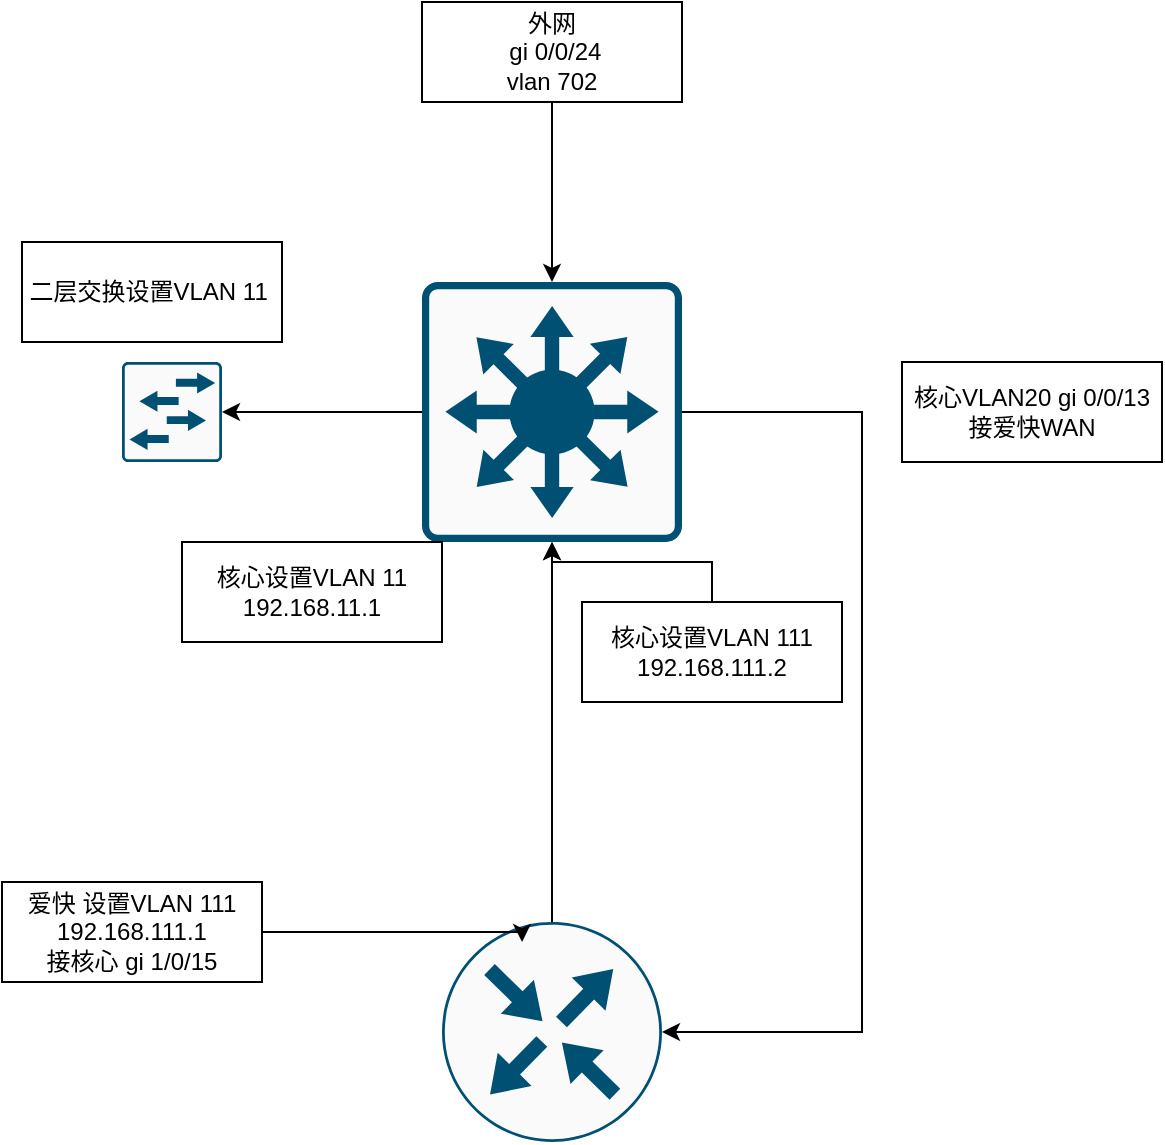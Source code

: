 <mxfile>
    <diagram id="MgrAAwHq-l5_ud4jZoOw" name="第 1 页">
        <mxGraphModel dx="1145" dy="677" grid="1" gridSize="10" guides="1" tooltips="1" connect="1" arrows="1" fold="1" page="1" pageScale="1" pageWidth="1200" pageHeight="1920" math="0" shadow="0">
            <root>
                <mxCell id="0"/>
                <mxCell id="1" parent="0"/>
                <mxCell id="30" style="edgeStyle=orthogonalEdgeStyle;rounded=0;orthogonalLoop=1;jettySize=auto;html=1;entryX=1;entryY=0.5;entryDx=0;entryDy=0;entryPerimeter=0;" edge="1" parent="1" source="3" target="4">
                    <mxGeometry relative="1" as="geometry">
                        <mxPoint x="820" y="920" as="targetPoint"/>
                        <Array as="points">
                            <mxPoint x="720" y="605"/>
                            <mxPoint x="720" y="915"/>
                        </Array>
                    </mxGeometry>
                </mxCell>
                <mxCell id="26" style="edgeStyle=orthogonalEdgeStyle;rounded=0;orthogonalLoop=1;jettySize=auto;html=1;" edge="1" parent="1" source="3" target="20">
                    <mxGeometry relative="1" as="geometry"/>
                </mxCell>
                <mxCell id="3" value="" style="points=[[0.015,0.015,0],[0.985,0.015,0],[0.985,0.985,0],[0.015,0.985,0],[0.25,0,0],[0.5,0,0],[0.75,0,0],[1,0.25,0],[1,0.5,0],[1,0.75,0],[0.75,1,0],[0.5,1,0],[0.25,1,0],[0,0.75,0],[0,0.5,0],[0,0.25,0]];verticalLabelPosition=bottom;html=1;verticalAlign=top;aspect=fixed;align=center;pointerEvents=1;shape=mxgraph.cisco19.rect;prIcon=l3_switch;fillColor=#FAFAFA;strokeColor=#005073;" parent="1" vertex="1">
                    <mxGeometry x="500" y="540" width="130" height="130" as="geometry"/>
                </mxCell>
                <mxCell id="11" style="edgeStyle=orthogonalEdgeStyle;rounded=0;orthogonalLoop=1;jettySize=auto;html=1;entryX=0.5;entryY=1;entryDx=0;entryDy=0;entryPerimeter=0;" parent="1" source="4" target="3" edge="1">
                    <mxGeometry relative="1" as="geometry"/>
                </mxCell>
                <mxCell id="4" value="" style="points=[[0.5,0,0],[1,0.5,0],[0.5,1,0],[0,0.5,0],[0.145,0.145,0],[0.856,0.145,0],[0.855,0.856,0],[0.145,0.855,0]];verticalLabelPosition=bottom;html=1;verticalAlign=top;aspect=fixed;align=center;pointerEvents=1;shape=mxgraph.cisco19.rect;prIcon=router;fillColor=#FAFAFA;strokeColor=#005073;" parent="1" vertex="1">
                    <mxGeometry x="510" y="860" width="110" height="110" as="geometry"/>
                </mxCell>
                <mxCell id="15" style="edgeStyle=orthogonalEdgeStyle;rounded=0;orthogonalLoop=1;jettySize=auto;html=1;entryX=0.364;entryY=0.091;entryDx=0;entryDy=0;entryPerimeter=0;" parent="1" source="9" target="4" edge="1">
                    <mxGeometry relative="1" as="geometry">
                        <Array as="points">
                            <mxPoint x="550" y="865"/>
                        </Array>
                    </mxGeometry>
                </mxCell>
                <mxCell id="9" value="爱快 设置VLAN 111&lt;br&gt;192.168.111.1&lt;br&gt;接核心 gi 1/0/15" style="rounded=0;whiteSpace=wrap;html=1;" parent="1" vertex="1">
                    <mxGeometry x="290" y="840" width="130" height="50" as="geometry"/>
                </mxCell>
                <mxCell id="18" style="edgeStyle=orthogonalEdgeStyle;rounded=0;orthogonalLoop=1;jettySize=auto;html=1;entryX=0.5;entryY=1;entryDx=0;entryDy=0;entryPerimeter=0;" parent="1" source="16" target="3" edge="1">
                    <mxGeometry relative="1" as="geometry"/>
                </mxCell>
                <mxCell id="16" value="核心设置VLAN 111 192.168.111.2" style="rounded=0;whiteSpace=wrap;html=1;" parent="1" vertex="1">
                    <mxGeometry x="580" y="700" width="130" height="50" as="geometry"/>
                </mxCell>
                <mxCell id="20" value="" style="points=[[0.015,0.015,0],[0.985,0.015,0],[0.985,0.985,0],[0.015,0.985,0],[0.25,0,0],[0.5,0,0],[0.75,0,0],[1,0.25,0],[1,0.5,0],[1,0.75,0],[0.75,1,0],[0.5,1,0],[0.25,1,0],[0,0.75,0],[0,0.5,0],[0,0.25,0]];verticalLabelPosition=bottom;html=1;verticalAlign=top;aspect=fixed;align=center;pointerEvents=1;shape=mxgraph.cisco19.rect;prIcon=l2_switch;fillColor=#FAFAFA;strokeColor=#005073;" parent="1" vertex="1">
                    <mxGeometry x="350" y="580" width="50" height="50" as="geometry"/>
                </mxCell>
                <mxCell id="21" value="核心设置VLAN 11 192.168.11.1" style="rounded=0;whiteSpace=wrap;html=1;" parent="1" vertex="1">
                    <mxGeometry x="380" y="670" width="130" height="50" as="geometry"/>
                </mxCell>
                <mxCell id="25" value="二层交换设置VLAN 11&amp;nbsp;" style="rounded=0;whiteSpace=wrap;html=1;" parent="1" vertex="1">
                    <mxGeometry x="300" y="520" width="130" height="50" as="geometry"/>
                </mxCell>
                <mxCell id="29" style="edgeStyle=orthogonalEdgeStyle;rounded=0;orthogonalLoop=1;jettySize=auto;html=1;entryX=0.5;entryY=0;entryDx=0;entryDy=0;entryPerimeter=0;" edge="1" parent="1" source="28" target="3">
                    <mxGeometry relative="1" as="geometry"/>
                </mxCell>
                <mxCell id="28" value="外网&lt;br&gt;&amp;nbsp;gi 0/0/24&lt;br&gt;vlan 702" style="rounded=0;whiteSpace=wrap;html=1;" vertex="1" parent="1">
                    <mxGeometry x="500" y="400" width="130" height="50" as="geometry"/>
                </mxCell>
                <mxCell id="32" value="核心VLAN20 gi 0/0/13 接爱快WAN" style="rounded=0;whiteSpace=wrap;html=1;" vertex="1" parent="1">
                    <mxGeometry x="740" y="580" width="130" height="50" as="geometry"/>
                </mxCell>
            </root>
        </mxGraphModel>
    </diagram>
</mxfile>